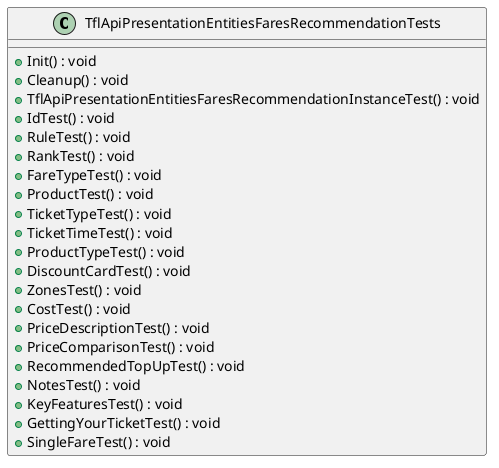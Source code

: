 @startuml
class TflApiPresentationEntitiesFaresRecommendationTests {
    + Init() : void
    + Cleanup() : void
    + TflApiPresentationEntitiesFaresRecommendationInstanceTest() : void
    + IdTest() : void
    + RuleTest() : void
    + RankTest() : void
    + FareTypeTest() : void
    + ProductTest() : void
    + TicketTypeTest() : void
    + TicketTimeTest() : void
    + ProductTypeTest() : void
    + DiscountCardTest() : void
    + ZonesTest() : void
    + CostTest() : void
    + PriceDescriptionTest() : void
    + PriceComparisonTest() : void
    + RecommendedTopUpTest() : void
    + NotesTest() : void
    + KeyFeaturesTest() : void
    + GettingYourTicketTest() : void
    + SingleFareTest() : void
}
@enduml
